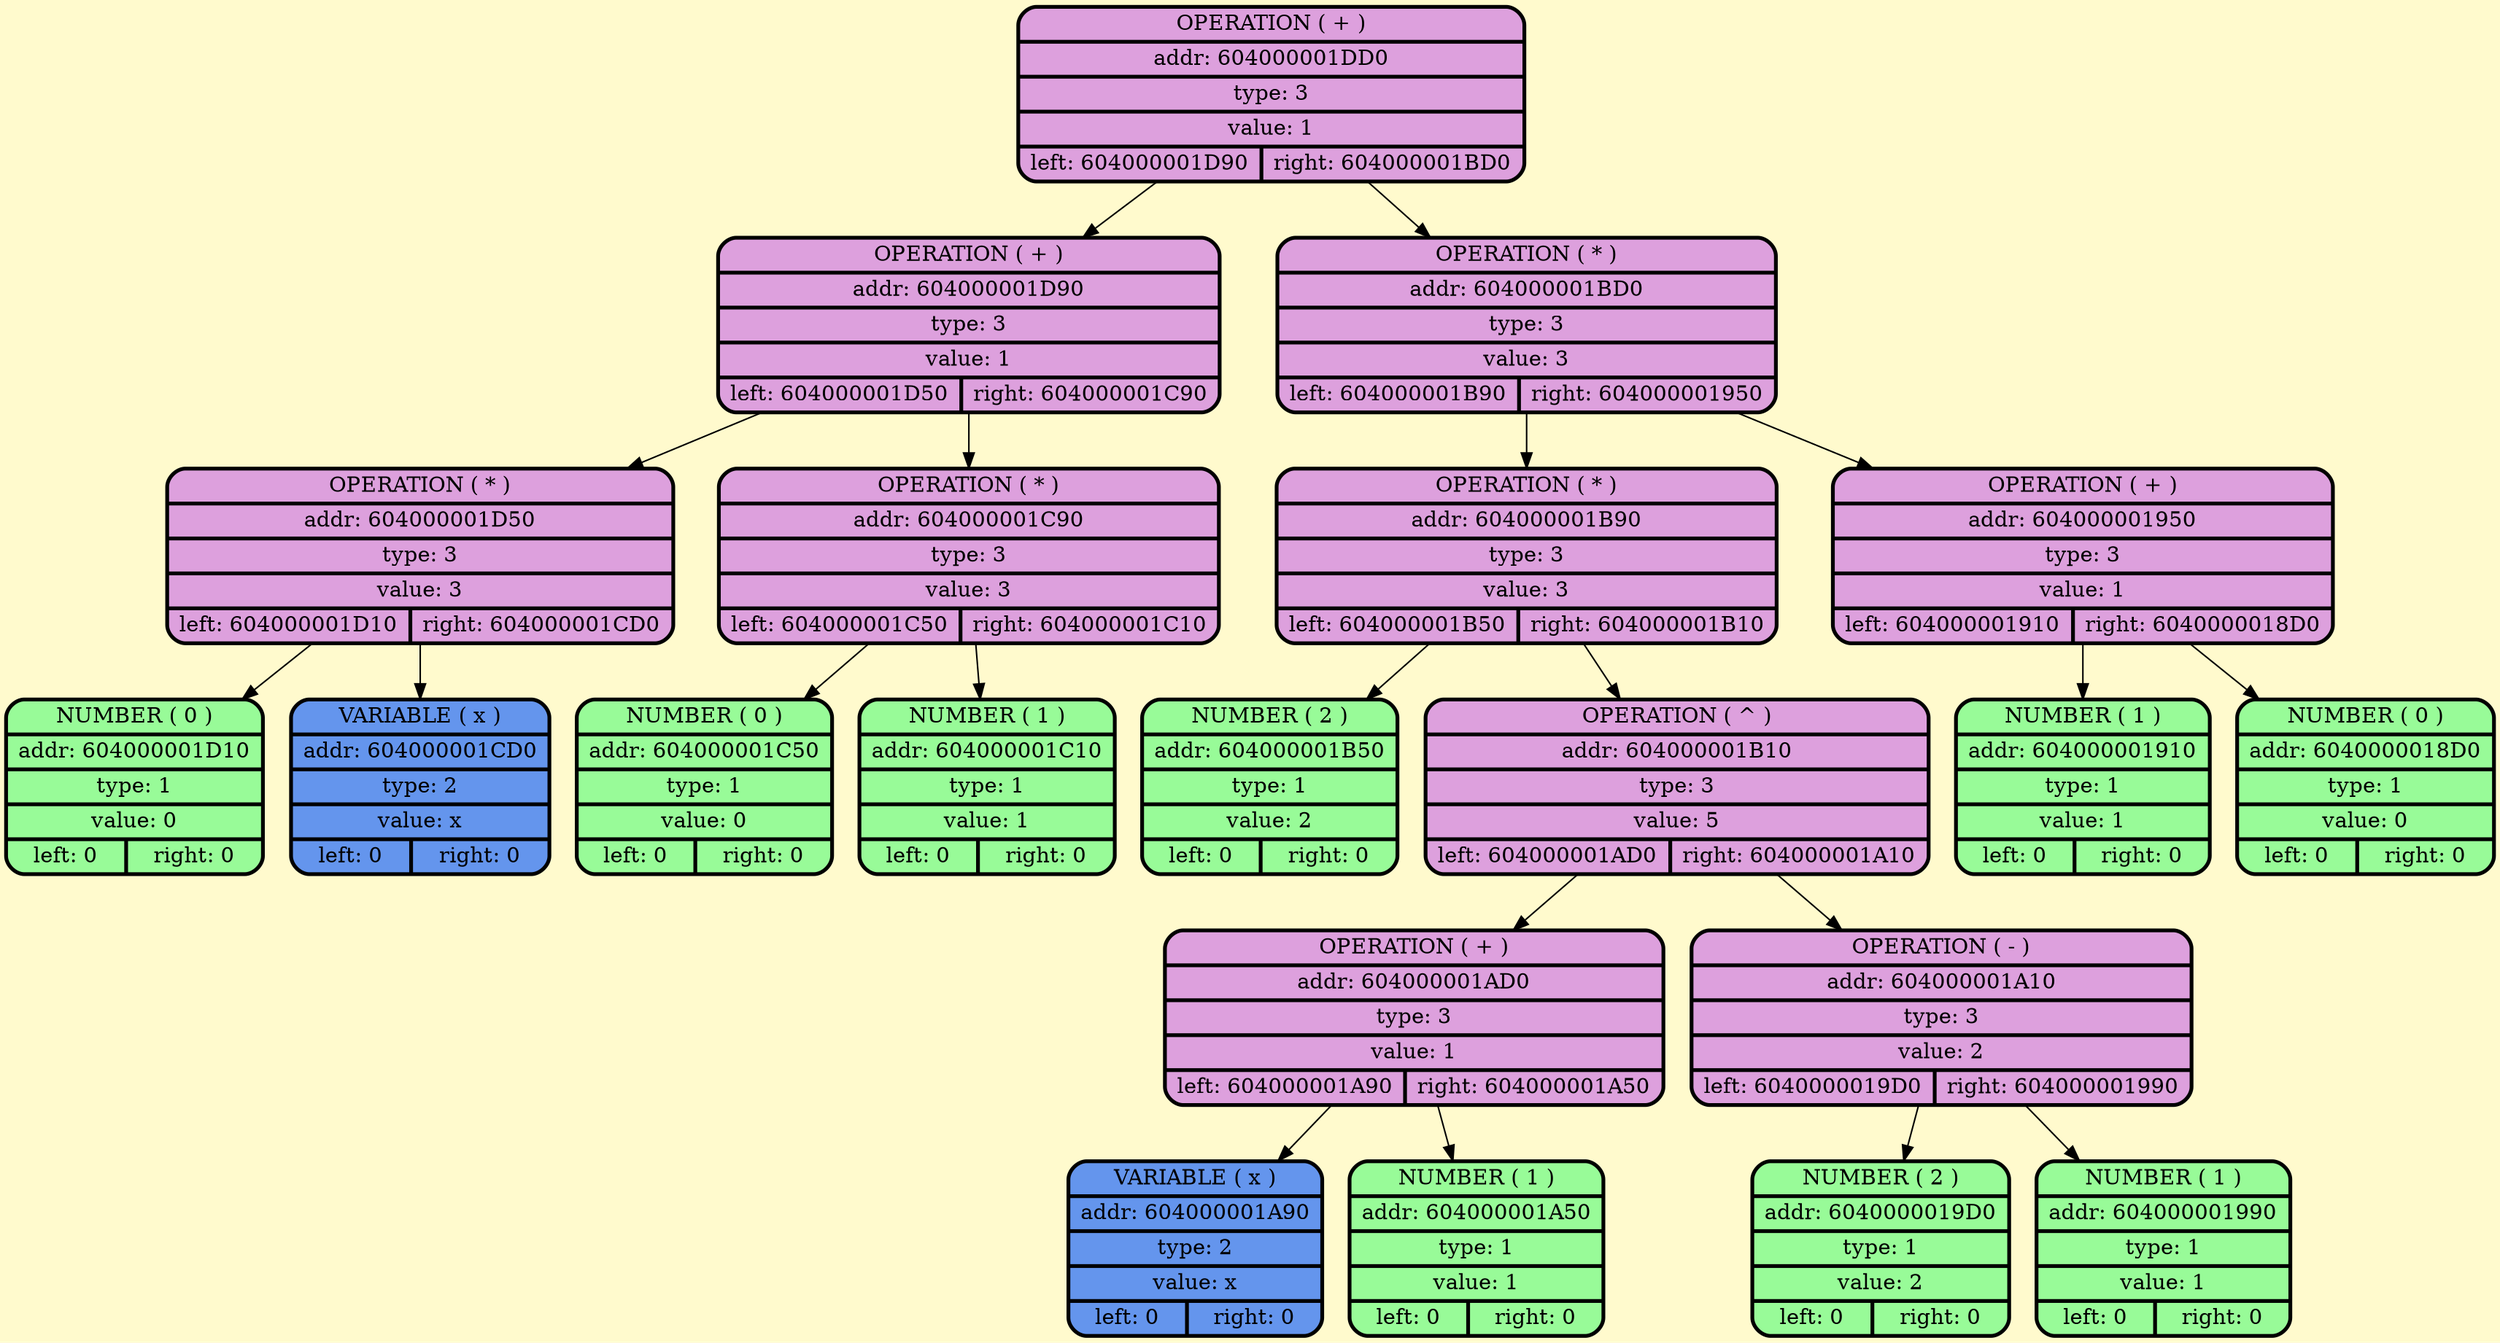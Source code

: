 digraph G {
    node [style=filled, fontcolor=darkblue, fillcolor=peachpuff, color="#252A34", penwidth=2.5];
    bgcolor="lemonchiffon";

node_0x604000001dd0 [shape=Mrecord; style = filled; fillcolor=plum; color = "#000000"; fontcolor = "#000000";label=" {OPERATION ( + ) | addr: 604000001DD0 | type: 3 | value: 1 | {left: 604000001D90 | right: 604000001BD0}} "];
node_0x604000001d90 [shape=Mrecord; style = filled; fillcolor=plum; color = "#000000"; fontcolor = "#000000";label=" {OPERATION ( + ) | addr: 604000001D90 | type: 3 | value: 1 | {left: 604000001D50 | right: 604000001C90}} "];
node_0x604000001d50 [shape=Mrecord; style = filled; fillcolor=plum; color = "#000000"; fontcolor = "#000000";label=" {OPERATION ( * ) | addr: 604000001D50 | type: 3 | value: 3 | {left: 604000001D10 | right: 604000001CD0}} "];
    node_0x604000001d10 [shape=Mrecord; style = filled; fillcolor = palegreen; color = "#000000"; fontcolor = "#000000";  label="  {NUMBER ( 0 )| addr: 604000001D10 | type: 1| value: 0 | {left: 0 | right: 0}} "];
    node_0x604000001cd0 [shape=Mrecord; style = filled; fillcolor = cornflowerblue; color = "#000000"; fontcolor = "#000000";  label="  {VARIABLE ( x )| addr: 604000001CD0 | type: 2| value: x | {left: 0 | right: 0}} "];
node_0x604000001c90 [shape=Mrecord; style = filled; fillcolor=plum; color = "#000000"; fontcolor = "#000000";label=" {OPERATION ( * ) | addr: 604000001C90 | type: 3 | value: 3 | {left: 604000001C50 | right: 604000001C10}} "];
    node_0x604000001c50 [shape=Mrecord; style = filled; fillcolor = palegreen; color = "#000000"; fontcolor = "#000000";  label="  {NUMBER ( 0 )| addr: 604000001C50 | type: 1| value: 0 | {left: 0 | right: 0}} "];
    node_0x604000001c10 [shape=Mrecord; style = filled; fillcolor = palegreen; color = "#000000"; fontcolor = "#000000";  label="  {NUMBER ( 1 )| addr: 604000001C10 | type: 1| value: 1 | {left: 0 | right: 0}} "];
node_0x604000001bd0 [shape=Mrecord; style = filled; fillcolor=plum; color = "#000000"; fontcolor = "#000000";label=" {OPERATION ( * ) | addr: 604000001BD0 | type: 3 | value: 3 | {left: 604000001B90 | right: 604000001950}} "];
node_0x604000001b90 [shape=Mrecord; style = filled; fillcolor=plum; color = "#000000"; fontcolor = "#000000";label=" {OPERATION ( * ) | addr: 604000001B90 | type: 3 | value: 3 | {left: 604000001B50 | right: 604000001B10}} "];
    node_0x604000001b50 [shape=Mrecord; style = filled; fillcolor = palegreen; color = "#000000"; fontcolor = "#000000";  label="  {NUMBER ( 2 )| addr: 604000001B50 | type: 1| value: 2 | {left: 0 | right: 0}} "];
node_0x604000001b10 [shape=Mrecord; style = filled; fillcolor=plum; color = "#000000"; fontcolor = "#000000";label=" {OPERATION ( ^ ) | addr: 604000001B10 | type: 3 | value: 5 | {left: 604000001AD0 | right: 604000001A10}} "];
node_0x604000001ad0 [shape=Mrecord; style = filled; fillcolor=plum; color = "#000000"; fontcolor = "#000000";label=" {OPERATION ( + ) | addr: 604000001AD0 | type: 3 | value: 1 | {left: 604000001A90 | right: 604000001A50}} "];
    node_0x604000001a90 [shape=Mrecord; style = filled; fillcolor = cornflowerblue; color = "#000000"; fontcolor = "#000000";  label="  {VARIABLE ( x )| addr: 604000001A90 | type: 2| value: x | {left: 0 | right: 0}} "];
    node_0x604000001a50 [shape=Mrecord; style = filled; fillcolor = palegreen; color = "#000000"; fontcolor = "#000000";  label="  {NUMBER ( 1 )| addr: 604000001A50 | type: 1| value: 1 | {left: 0 | right: 0}} "];
node_0x604000001a10 [shape=Mrecord; style = filled; fillcolor=plum; color = "#000000"; fontcolor = "#000000";label=" {OPERATION ( - ) | addr: 604000001A10 | type: 3 | value: 2 | {left: 6040000019D0 | right: 604000001990}} "];
    node_0x6040000019d0 [shape=Mrecord; style = filled; fillcolor = palegreen; color = "#000000"; fontcolor = "#000000";  label="  {NUMBER ( 2 )| addr: 6040000019D0 | type: 1| value: 2 | {left: 0 | right: 0}} "];
    node_0x604000001990 [shape=Mrecord; style = filled; fillcolor = palegreen; color = "#000000"; fontcolor = "#000000";  label="  {NUMBER ( 1 )| addr: 604000001990 | type: 1| value: 1 | {left: 0 | right: 0}} "];
node_0x604000001950 [shape=Mrecord; style = filled; fillcolor=plum; color = "#000000"; fontcolor = "#000000";label=" {OPERATION ( + ) | addr: 604000001950 | type: 3 | value: 1 | {left: 604000001910 | right: 6040000018D0}} "];
    node_0x604000001910 [shape=Mrecord; style = filled; fillcolor = palegreen; color = "#000000"; fontcolor = "#000000";  label="  {NUMBER ( 1 )| addr: 604000001910 | type: 1| value: 1 | {left: 0 | right: 0}} "];
    node_0x6040000018d0 [shape=Mrecord; style = filled; fillcolor = palegreen; color = "#000000"; fontcolor = "#000000";  label="  {NUMBER ( 0 )| addr: 6040000018D0 | type: 1| value: 0 | {left: 0 | right: 0}} "];
    node_0x604000001dd0 -> node_0x604000001d90;
    node_0x604000001d90 -> node_0x604000001d50;
    node_0x604000001d50 -> node_0x604000001d10;
    node_0x604000001d50 -> node_0x604000001cd0;
    node_0x604000001d90 -> node_0x604000001c90;
    node_0x604000001c90 -> node_0x604000001c50;
    node_0x604000001c90 -> node_0x604000001c10;
    node_0x604000001dd0 -> node_0x604000001bd0;
    node_0x604000001bd0 -> node_0x604000001b90;
    node_0x604000001b90 -> node_0x604000001b50;
    node_0x604000001b90 -> node_0x604000001b10;
    node_0x604000001b10 -> node_0x604000001ad0;
    node_0x604000001ad0 -> node_0x604000001a90;
    node_0x604000001ad0 -> node_0x604000001a50;
    node_0x604000001b10 -> node_0x604000001a10;
    node_0x604000001a10 -> node_0x6040000019d0;
    node_0x604000001a10 -> node_0x604000001990;
    node_0x604000001bd0 -> node_0x604000001950;
    node_0x604000001950 -> node_0x604000001910;
    node_0x604000001950 -> node_0x6040000018d0;
}
